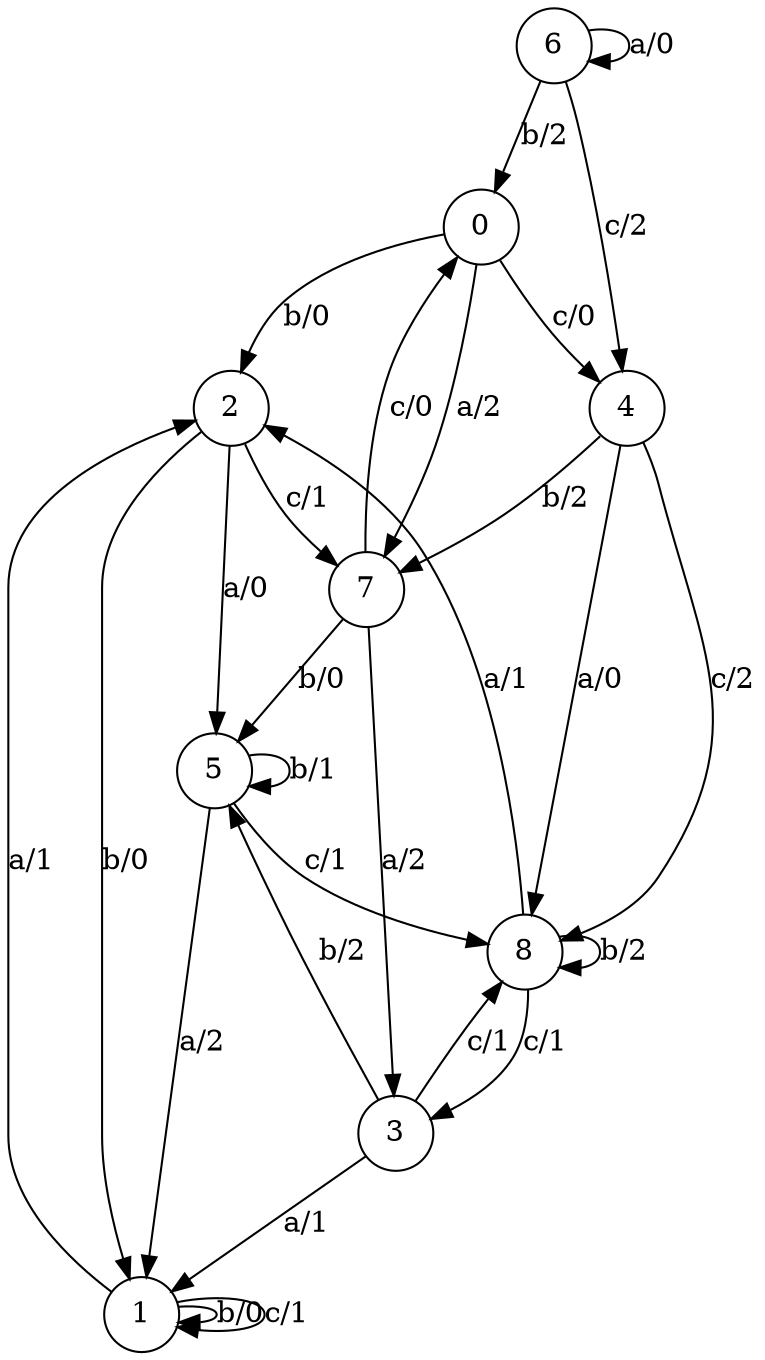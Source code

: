 digraph fsm{
	s_0 [label="0" shape="circle"]
	s_1 [label="1" shape="circle"]
	s_2 [label="2" shape="circle"]
	s_3 [label="3" shape="circle"]
	s_4 [label="4" shape="circle"]
	s_5 [label="5" shape="circle"]
	s_6 [label="6" shape="circle"]
	s_7 [label="7" shape="circle"]
	s_8 [label="8" shape="circle"]
	
	s_1 -> s_1[label="b/0"]
	
	s_0 -> s_4[label="c/0"]
	
	s_1 -> s_2[label="a/1"]
	
	s_4 -> s_8[label="c/2"]
	
	s_1 -> s_1[label="c/1"]
	
	s_8 -> s_8[label="b/2"]
	
	s_6 -> s_4[label="c/2"]
	
	s_0 -> s_2[label="b/0"]
	
	s_2 -> s_5[label="a/0"]
	
	s_5 -> s_8[label="c/1"]
	
	s_3 -> s_8[label="c/1"]
	
	s_5 -> s_5[label="b/1"]
	
	s_2 -> s_7[label="c/1"]
	
	s_4 -> s_8[label="a/0"]
	
	s_3 -> s_5[label="b/2"]
	
	s_4 -> s_7[label="b/2"]
	
	s_6 -> s_6[label="a/0"]
	
	s_5 -> s_1[label="a/2"]
	
	s_8 -> s_3[label="c/1"]
	
	s_8 -> s_2[label="a/1"]
	
	s_7 -> s_5[label="b/0"]
	
	s_7 -> s_0[label="c/0"]
	
	s_3 -> s_1[label="a/1"]
	
	s_7 -> s_3[label="a/2"]
	
	s_2 -> s_1[label="b/0"]
	
	s_6 -> s_0[label="b/2"]
	
	s_0 -> s_7[label="a/2"]
}